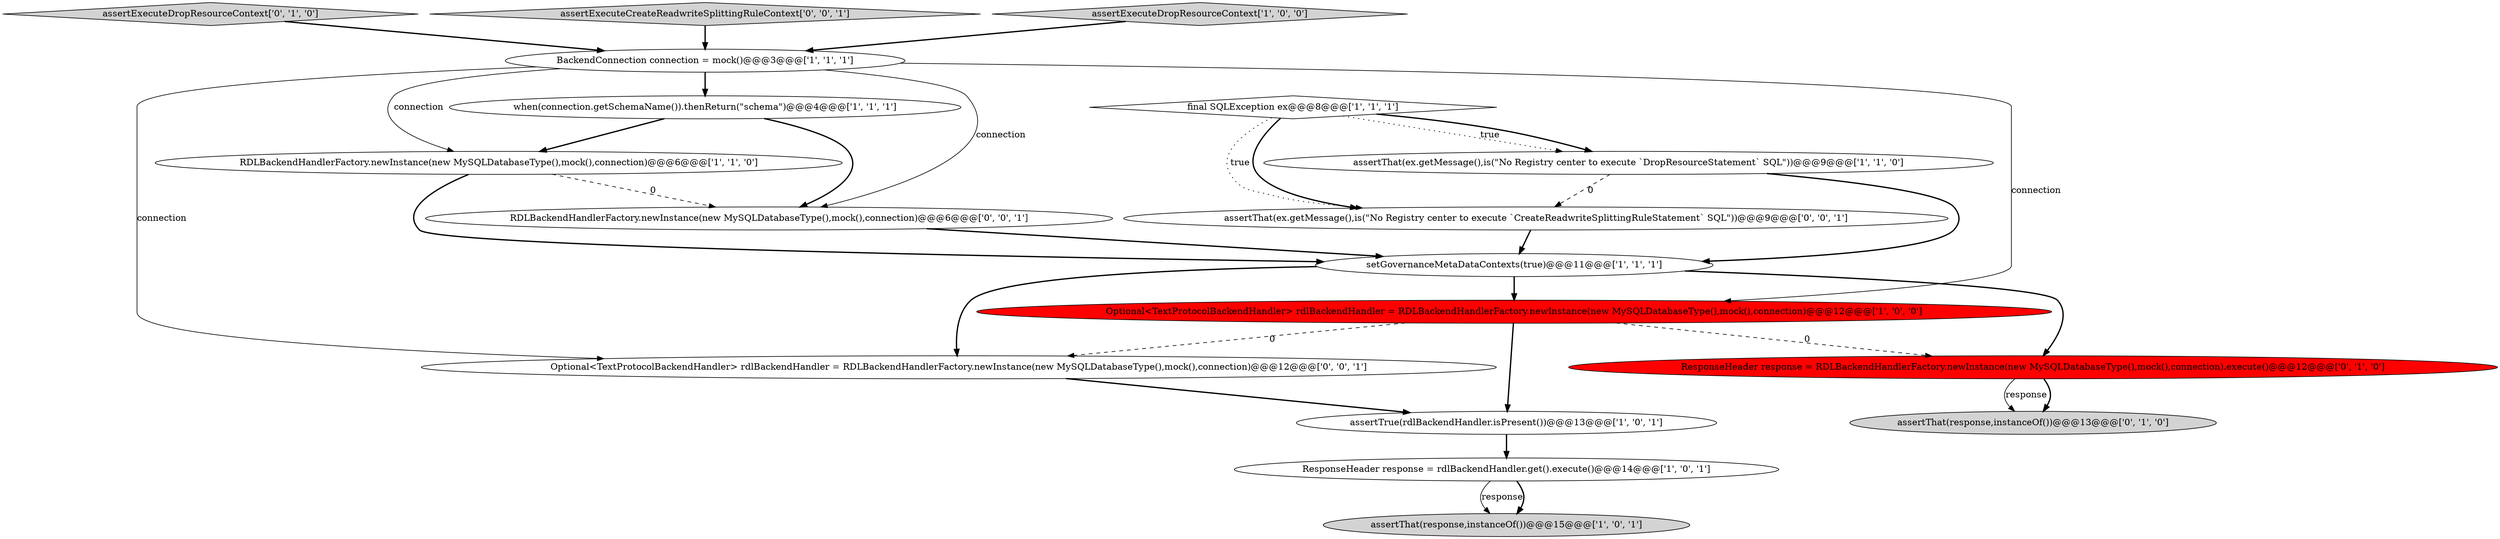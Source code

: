 digraph {
1 [style = filled, label = "assertThat(response,instanceOf())@@@15@@@['1', '0', '1']", fillcolor = lightgray, shape = ellipse image = "AAA0AAABBB1BBB"];
8 [style = filled, label = "assertThat(ex.getMessage(),is(\"No Registry center to execute `DropResourceStatement` SQL\"))@@@9@@@['1', '1', '0']", fillcolor = white, shape = ellipse image = "AAA0AAABBB1BBB"];
11 [style = filled, label = "assertExecuteDropResourceContext['0', '1', '0']", fillcolor = lightgray, shape = diamond image = "AAA0AAABBB2BBB"];
5 [style = filled, label = "BackendConnection connection = mock()@@@3@@@['1', '1', '1']", fillcolor = white, shape = ellipse image = "AAA0AAABBB1BBB"];
15 [style = filled, label = "assertThat(ex.getMessage(),is(\"No Registry center to execute `CreateReadwriteSplittingRuleStatement` SQL\"))@@@9@@@['0', '0', '1']", fillcolor = white, shape = ellipse image = "AAA0AAABBB3BBB"];
2 [style = filled, label = "ResponseHeader response = rdlBackendHandler.get().execute()@@@14@@@['1', '0', '1']", fillcolor = white, shape = ellipse image = "AAA0AAABBB1BBB"];
16 [style = filled, label = "Optional<TextProtocolBackendHandler> rdlBackendHandler = RDLBackendHandlerFactory.newInstance(new MySQLDatabaseType(),mock(),connection)@@@12@@@['0', '0', '1']", fillcolor = white, shape = ellipse image = "AAA0AAABBB3BBB"];
3 [style = filled, label = "RDLBackendHandlerFactory.newInstance(new MySQLDatabaseType(),mock(),connection)@@@6@@@['1', '1', '0']", fillcolor = white, shape = ellipse image = "AAA0AAABBB1BBB"];
6 [style = filled, label = "setGovernanceMetaDataContexts(true)@@@11@@@['1', '1', '1']", fillcolor = white, shape = ellipse image = "AAA0AAABBB1BBB"];
7 [style = filled, label = "when(connection.getSchemaName()).thenReturn(\"schema\")@@@4@@@['1', '1', '1']", fillcolor = white, shape = ellipse image = "AAA0AAABBB1BBB"];
12 [style = filled, label = "ResponseHeader response = RDLBackendHandlerFactory.newInstance(new MySQLDatabaseType(),mock(),connection).execute()@@@12@@@['0', '1', '0']", fillcolor = red, shape = ellipse image = "AAA1AAABBB2BBB"];
17 [style = filled, label = "assertExecuteCreateReadwriteSplittingRuleContext['0', '0', '1']", fillcolor = lightgray, shape = diamond image = "AAA0AAABBB3BBB"];
0 [style = filled, label = "Optional<TextProtocolBackendHandler> rdlBackendHandler = RDLBackendHandlerFactory.newInstance(new MySQLDatabaseType(),mock(),connection)@@@12@@@['1', '0', '0']", fillcolor = red, shape = ellipse image = "AAA1AAABBB1BBB"];
14 [style = filled, label = "RDLBackendHandlerFactory.newInstance(new MySQLDatabaseType(),mock(),connection)@@@6@@@['0', '0', '1']", fillcolor = white, shape = ellipse image = "AAA0AAABBB3BBB"];
10 [style = filled, label = "assertExecuteDropResourceContext['1', '0', '0']", fillcolor = lightgray, shape = diamond image = "AAA0AAABBB1BBB"];
9 [style = filled, label = "assertTrue(rdlBackendHandler.isPresent())@@@13@@@['1', '0', '1']", fillcolor = white, shape = ellipse image = "AAA0AAABBB1BBB"];
13 [style = filled, label = "assertThat(response,instanceOf())@@@13@@@['0', '1', '0']", fillcolor = lightgray, shape = ellipse image = "AAA0AAABBB2BBB"];
4 [style = filled, label = "final SQLException ex@@@8@@@['1', '1', '1']", fillcolor = white, shape = diamond image = "AAA0AAABBB1BBB"];
17->5 [style = bold, label=""];
0->9 [style = bold, label=""];
2->1 [style = solid, label="response"];
9->2 [style = bold, label=""];
2->1 [style = bold, label=""];
8->15 [style = dashed, label="0"];
4->15 [style = bold, label=""];
0->16 [style = dashed, label="0"];
4->8 [style = dotted, label="true"];
3->6 [style = bold, label=""];
8->6 [style = bold, label=""];
6->0 [style = bold, label=""];
15->6 [style = bold, label=""];
5->14 [style = solid, label="connection"];
4->15 [style = dotted, label="true"];
0->12 [style = dashed, label="0"];
7->3 [style = bold, label=""];
7->14 [style = bold, label=""];
12->13 [style = bold, label=""];
11->5 [style = bold, label=""];
10->5 [style = bold, label=""];
6->16 [style = bold, label=""];
5->7 [style = bold, label=""];
4->8 [style = bold, label=""];
3->14 [style = dashed, label="0"];
5->3 [style = solid, label="connection"];
12->13 [style = solid, label="response"];
14->6 [style = bold, label=""];
16->9 [style = bold, label=""];
5->0 [style = solid, label="connection"];
5->16 [style = solid, label="connection"];
6->12 [style = bold, label=""];
}
